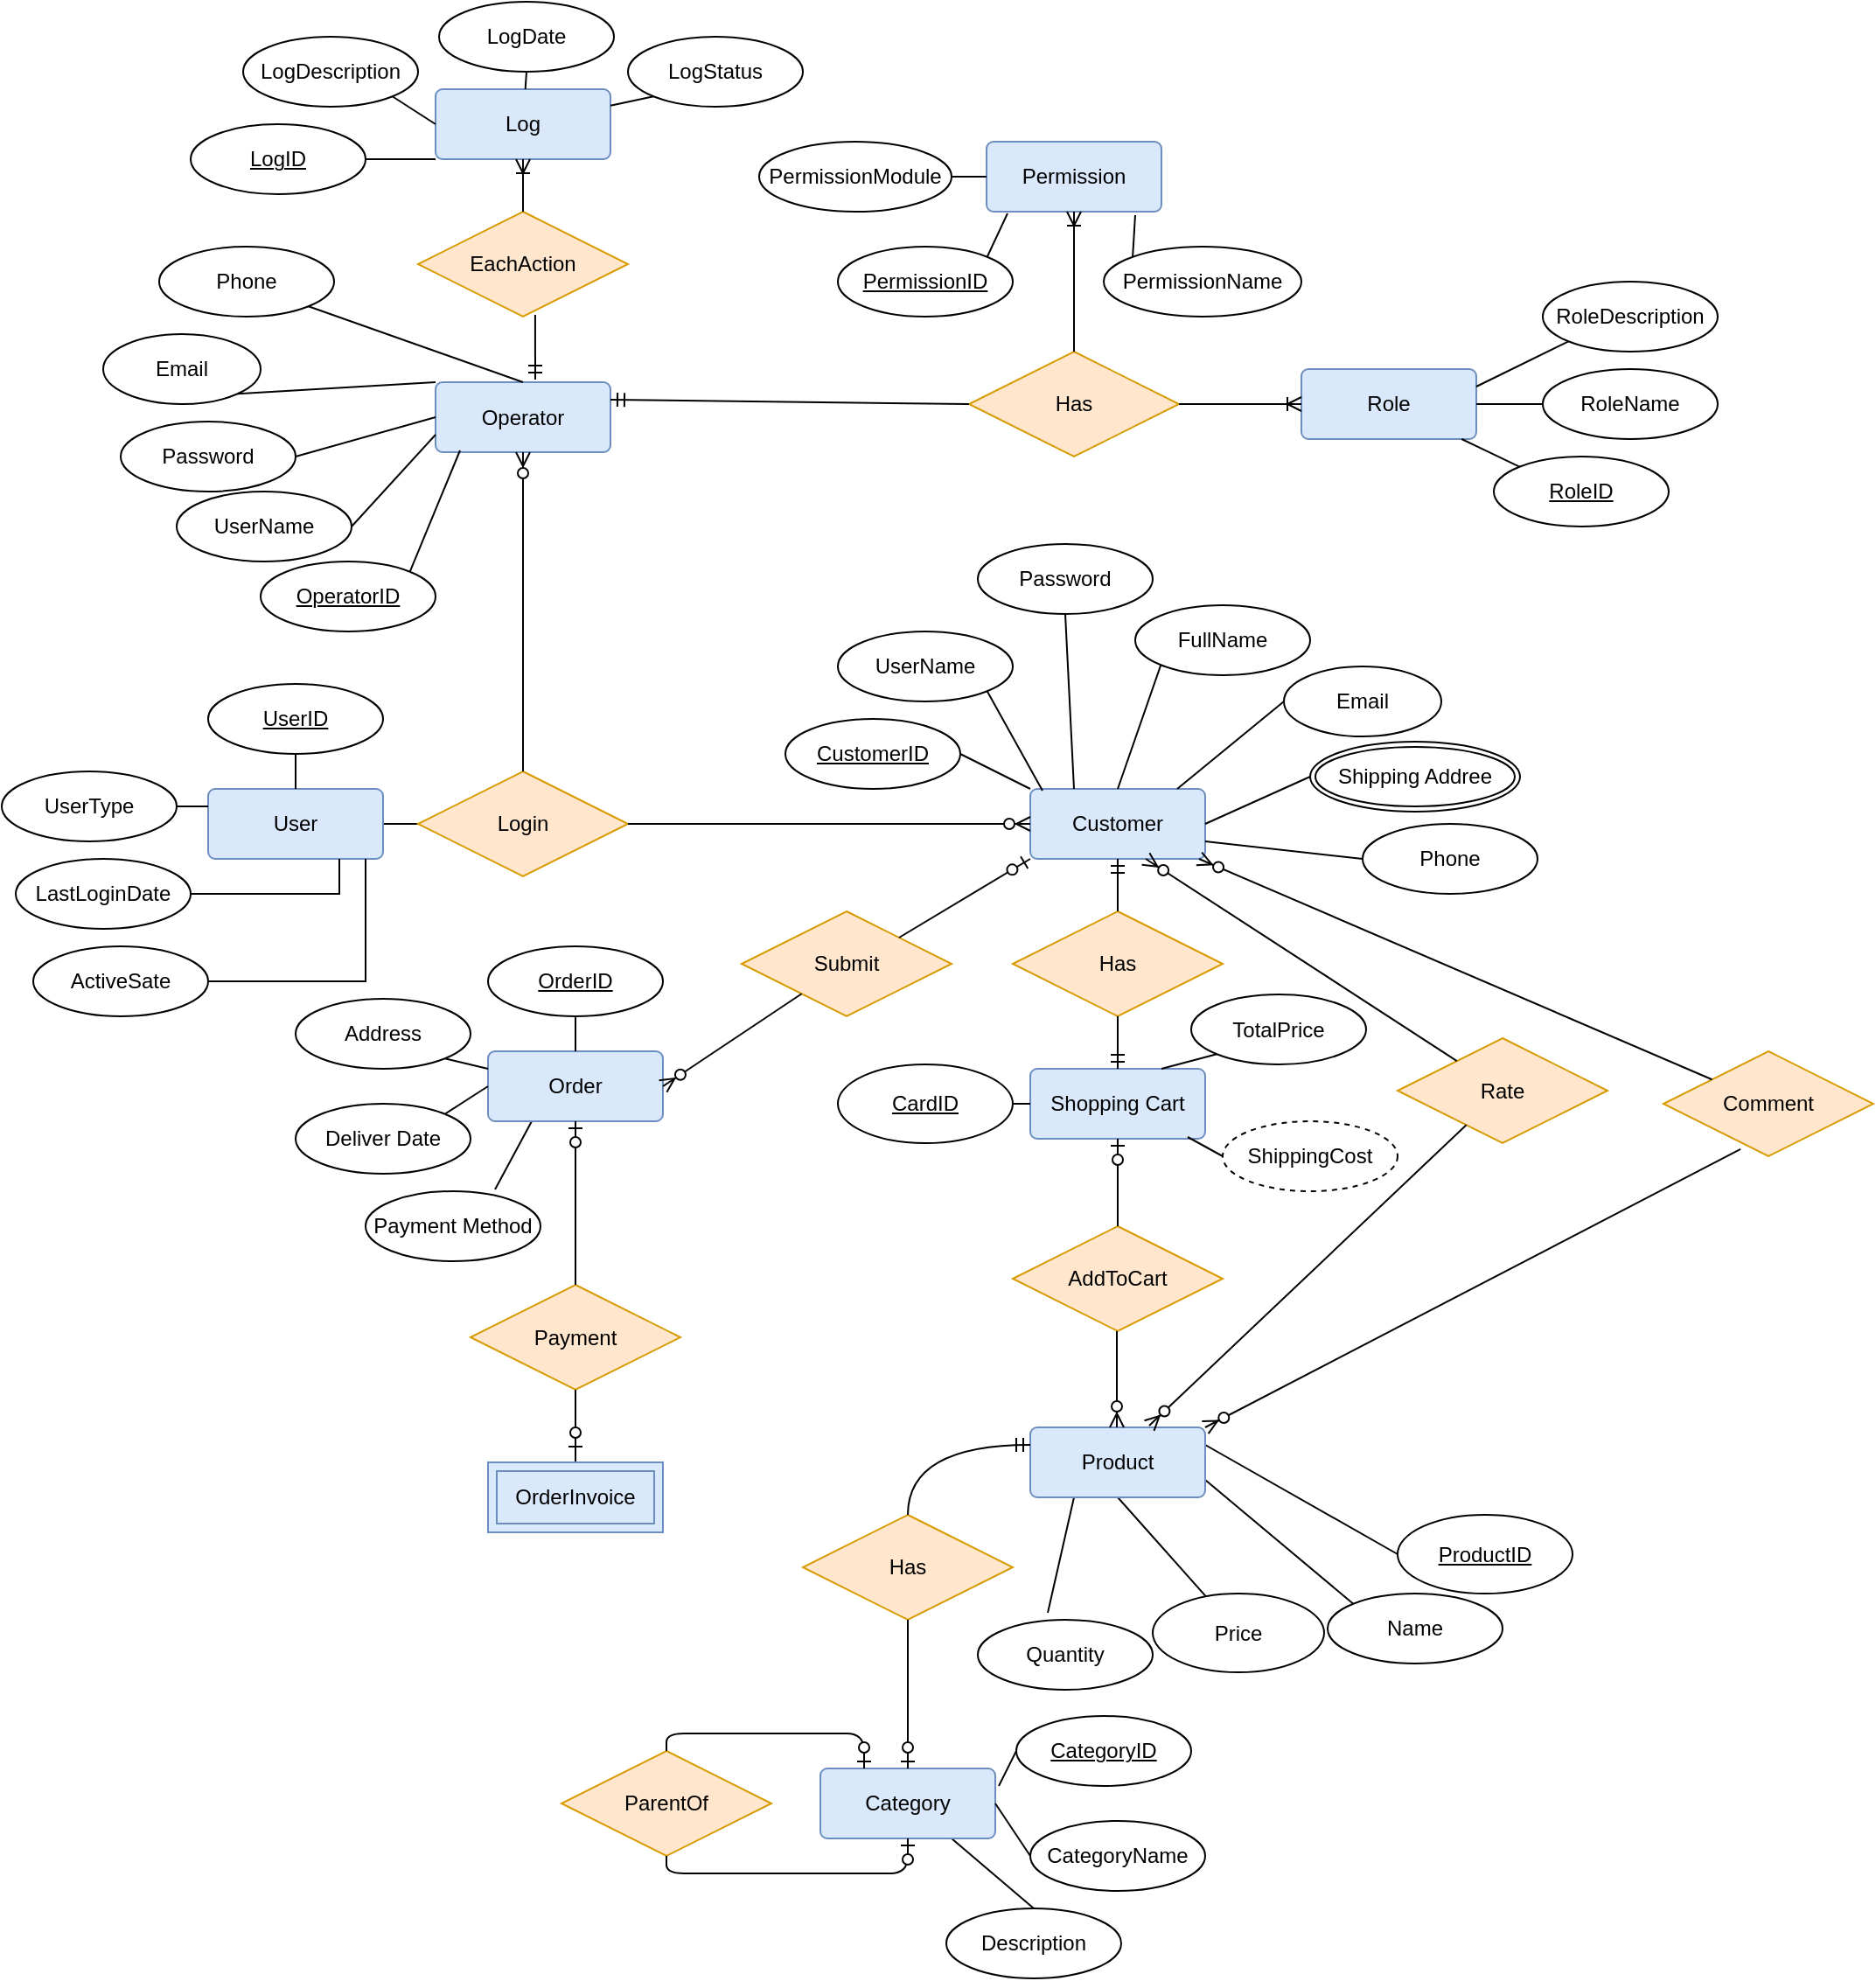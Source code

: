 <mxfile version="14.6.13" type="github">
  <diagram id="R2lEEEUBdFMjLlhIrx00" name="Page-1">
    <mxGraphModel dx="1422" dy="1835" grid="1" gridSize="10" guides="1" tooltips="1" connect="1" arrows="1" fold="1" page="1" pageScale="1" pageWidth="850" pageHeight="1100" math="0" shadow="0" extFonts="Permanent Marker^https://fonts.googleapis.com/css?family=Permanent+Marker">
      <root>
        <mxCell id="0" />
        <mxCell id="1" parent="0" />
        <mxCell id="dBJsbUOAqXaFhT0gafD--1" value="Customer" style="rounded=1;arcSize=10;whiteSpace=wrap;html=1;align=center;fillColor=#dae8fc;strokeColor=#6c8ebf;" vertex="1" parent="1">
          <mxGeometry x="618" y="200" width="100" height="40" as="geometry" />
        </mxCell>
        <mxCell id="dBJsbUOAqXaFhT0gafD--14" style="edgeStyle=orthogonalEdgeStyle;rounded=0;orthogonalLoop=1;jettySize=auto;html=1;exitX=0;exitY=0.5;exitDx=0;exitDy=0;endArrow=none;endFill=0;" edge="1" parent="1" source="dBJsbUOAqXaFhT0gafD--2" target="dBJsbUOAqXaFhT0gafD--3">
          <mxGeometry relative="1" as="geometry" />
        </mxCell>
        <mxCell id="dBJsbUOAqXaFhT0gafD--2" value="Login" style="shape=rhombus;perimeter=rhombusPerimeter;whiteSpace=wrap;html=1;align=center;fillColor=#ffe6cc;strokeColor=#d79b00;" vertex="1" parent="1">
          <mxGeometry x="268" y="190" width="120" height="60" as="geometry" />
        </mxCell>
        <mxCell id="dBJsbUOAqXaFhT0gafD--3" value="User" style="rounded=1;arcSize=10;whiteSpace=wrap;html=1;align=center;fillColor=#dae8fc;strokeColor=#6c8ebf;" vertex="1" parent="1">
          <mxGeometry x="148" y="200" width="100" height="40" as="geometry" />
        </mxCell>
        <mxCell id="dBJsbUOAqXaFhT0gafD--140" style="edgeStyle=orthogonalEdgeStyle;rounded=0;orthogonalLoop=1;jettySize=auto;html=1;exitX=0.5;exitY=1;exitDx=0;exitDy=0;entryX=0.5;entryY=0;entryDx=0;entryDy=0;endArrow=none;endFill=0;" edge="1" parent="1" source="dBJsbUOAqXaFhT0gafD--4" target="dBJsbUOAqXaFhT0gafD--3">
          <mxGeometry relative="1" as="geometry" />
        </mxCell>
        <mxCell id="dBJsbUOAqXaFhT0gafD--4" value="UserID" style="ellipse;whiteSpace=wrap;html=1;align=center;fontStyle=4;" vertex="1" parent="1">
          <mxGeometry x="148" y="140" width="100" height="40" as="geometry" />
        </mxCell>
        <mxCell id="dBJsbUOAqXaFhT0gafD--12" style="edgeStyle=orthogonalEdgeStyle;rounded=0;orthogonalLoop=1;jettySize=auto;html=1;entryX=0.75;entryY=1;entryDx=0;entryDy=0;endArrow=none;endFill=0;" edge="1" parent="1" source="dBJsbUOAqXaFhT0gafD--7" target="dBJsbUOAqXaFhT0gafD--3">
          <mxGeometry relative="1" as="geometry" />
        </mxCell>
        <mxCell id="dBJsbUOAqXaFhT0gafD--7" value="LastLoginDate" style="ellipse;whiteSpace=wrap;html=1;align=center;" vertex="1" parent="1">
          <mxGeometry x="38" y="240" width="100" height="40" as="geometry" />
        </mxCell>
        <mxCell id="dBJsbUOAqXaFhT0gafD--13" style="edgeStyle=orthogonalEdgeStyle;rounded=0;orthogonalLoop=1;jettySize=auto;html=1;exitX=1;exitY=0.5;exitDx=0;exitDy=0;entryX=0.9;entryY=1;entryDx=0;entryDy=0;entryPerimeter=0;endArrow=none;endFill=0;" edge="1" parent="1" source="dBJsbUOAqXaFhT0gafD--8" target="dBJsbUOAqXaFhT0gafD--3">
          <mxGeometry relative="1" as="geometry" />
        </mxCell>
        <mxCell id="dBJsbUOAqXaFhT0gafD--8" value="ActiveSate" style="ellipse;whiteSpace=wrap;html=1;align=center;" vertex="1" parent="1">
          <mxGeometry x="48" y="290" width="100" height="40" as="geometry" />
        </mxCell>
        <mxCell id="dBJsbUOAqXaFhT0gafD--180" style="edgeStyle=none;rounded=0;orthogonalLoop=1;jettySize=auto;html=1;exitX=1;exitY=0.5;exitDx=0;exitDy=0;entryX=0;entryY=0;entryDx=0;entryDy=0;endArrow=none;endFill=0;" edge="1" parent="1" source="dBJsbUOAqXaFhT0gafD--17" target="dBJsbUOAqXaFhT0gafD--1">
          <mxGeometry relative="1" as="geometry" />
        </mxCell>
        <mxCell id="dBJsbUOAqXaFhT0gafD--17" value="CustomerID" style="ellipse;whiteSpace=wrap;html=1;align=center;fontStyle=4;" vertex="1" parent="1">
          <mxGeometry x="478" y="160" width="100" height="40" as="geometry" />
        </mxCell>
        <mxCell id="dBJsbUOAqXaFhT0gafD--181" style="edgeStyle=none;rounded=0;orthogonalLoop=1;jettySize=auto;html=1;exitX=1;exitY=1;exitDx=0;exitDy=0;entryX=0.07;entryY=0.025;entryDx=0;entryDy=0;entryPerimeter=0;endArrow=none;endFill=0;" edge="1" parent="1" source="dBJsbUOAqXaFhT0gafD--19" target="dBJsbUOAqXaFhT0gafD--1">
          <mxGeometry relative="1" as="geometry" />
        </mxCell>
        <mxCell id="dBJsbUOAqXaFhT0gafD--19" value="UserName" style="ellipse;whiteSpace=wrap;html=1;align=center;" vertex="1" parent="1">
          <mxGeometry x="508" y="110" width="100" height="40" as="geometry" />
        </mxCell>
        <mxCell id="dBJsbUOAqXaFhT0gafD--182" style="edgeStyle=none;rounded=0;orthogonalLoop=1;jettySize=auto;html=1;exitX=0.5;exitY=1;exitDx=0;exitDy=0;entryX=0.25;entryY=0;entryDx=0;entryDy=0;endArrow=none;endFill=0;" edge="1" parent="1" source="dBJsbUOAqXaFhT0gafD--21" target="dBJsbUOAqXaFhT0gafD--1">
          <mxGeometry relative="1" as="geometry" />
        </mxCell>
        <mxCell id="dBJsbUOAqXaFhT0gafD--21" value="Password" style="ellipse;whiteSpace=wrap;html=1;align=center;" vertex="1" parent="1">
          <mxGeometry x="588" y="60" width="100" height="40" as="geometry" />
        </mxCell>
        <mxCell id="dBJsbUOAqXaFhT0gafD--183" style="edgeStyle=none;rounded=0;orthogonalLoop=1;jettySize=auto;html=1;exitX=0;exitY=1;exitDx=0;exitDy=0;entryX=0.5;entryY=0;entryDx=0;entryDy=0;endArrow=none;endFill=0;" edge="1" parent="1" source="dBJsbUOAqXaFhT0gafD--22" target="dBJsbUOAqXaFhT0gafD--1">
          <mxGeometry relative="1" as="geometry" />
        </mxCell>
        <mxCell id="dBJsbUOAqXaFhT0gafD--22" value="FullName" style="ellipse;whiteSpace=wrap;html=1;align=center;" vertex="1" parent="1">
          <mxGeometry x="678" y="95" width="100" height="40" as="geometry" />
        </mxCell>
        <mxCell id="dBJsbUOAqXaFhT0gafD--184" style="edgeStyle=none;rounded=0;orthogonalLoop=1;jettySize=auto;html=1;exitX=0;exitY=0.5;exitDx=0;exitDy=0;entryX=0.84;entryY=0;entryDx=0;entryDy=0;entryPerimeter=0;endArrow=none;endFill=0;" edge="1" parent="1" source="dBJsbUOAqXaFhT0gafD--23" target="dBJsbUOAqXaFhT0gafD--1">
          <mxGeometry relative="1" as="geometry" />
        </mxCell>
        <mxCell id="dBJsbUOAqXaFhT0gafD--23" value="Email" style="ellipse;whiteSpace=wrap;html=1;align=center;fontStyle=0" vertex="1" parent="1">
          <mxGeometry x="763" y="130" width="90" height="40" as="geometry" />
        </mxCell>
        <mxCell id="dBJsbUOAqXaFhT0gafD--186" style="edgeStyle=none;rounded=0;orthogonalLoop=1;jettySize=auto;html=1;exitX=0;exitY=0.5;exitDx=0;exitDy=0;entryX=1;entryY=0.75;entryDx=0;entryDy=0;endArrow=none;endFill=0;" edge="1" parent="1" source="dBJsbUOAqXaFhT0gafD--25" target="dBJsbUOAqXaFhT0gafD--1">
          <mxGeometry relative="1" as="geometry" />
        </mxCell>
        <mxCell id="dBJsbUOAqXaFhT0gafD--25" value="Phone" style="ellipse;whiteSpace=wrap;html=1;align=center;fontStyle=0" vertex="1" parent="1">
          <mxGeometry x="808" y="220" width="100" height="40" as="geometry" />
        </mxCell>
        <mxCell id="dBJsbUOAqXaFhT0gafD--43" value="AddToCart" style="shape=rhombus;perimeter=rhombusPerimeter;whiteSpace=wrap;html=1;align=center;fillColor=#ffe6cc;strokeColor=#d79b00;" vertex="1" parent="1">
          <mxGeometry x="608" y="450" width="120" height="60" as="geometry" />
        </mxCell>
        <mxCell id="dBJsbUOAqXaFhT0gafD--185" style="edgeStyle=none;rounded=0;orthogonalLoop=1;jettySize=auto;html=1;exitX=0;exitY=0.5;exitDx=0;exitDy=0;entryX=1;entryY=0.5;entryDx=0;entryDy=0;endArrow=none;endFill=0;" edge="1" parent="1" source="dBJsbUOAqXaFhT0gafD--49" target="dBJsbUOAqXaFhT0gafD--1">
          <mxGeometry relative="1" as="geometry" />
        </mxCell>
        <mxCell id="dBJsbUOAqXaFhT0gafD--49" value="Shipping Addree" style="ellipse;shape=doubleEllipse;margin=3;whiteSpace=wrap;html=1;align=center;" vertex="1" parent="1">
          <mxGeometry x="778" y="173" width="120" height="40" as="geometry" />
        </mxCell>
        <mxCell id="dBJsbUOAqXaFhT0gafD--220" style="edgeStyle=none;rounded=0;orthogonalLoop=1;jettySize=auto;html=1;exitX=0.25;exitY=1;exitDx=0;exitDy=0;entryX=0.4;entryY=-0.1;entryDx=0;entryDy=0;entryPerimeter=0;endArrow=none;endFill=0;" edge="1" parent="1" source="dBJsbUOAqXaFhT0gafD--69" target="dBJsbUOAqXaFhT0gafD--83">
          <mxGeometry relative="1" as="geometry" />
        </mxCell>
        <mxCell id="dBJsbUOAqXaFhT0gafD--221" style="edgeStyle=none;rounded=0;orthogonalLoop=1;jettySize=auto;html=1;exitX=0.5;exitY=1;exitDx=0;exitDy=0;endArrow=none;endFill=0;" edge="1" parent="1" source="dBJsbUOAqXaFhT0gafD--69" target="dBJsbUOAqXaFhT0gafD--82">
          <mxGeometry relative="1" as="geometry" />
        </mxCell>
        <mxCell id="dBJsbUOAqXaFhT0gafD--222" style="edgeStyle=none;rounded=0;orthogonalLoop=1;jettySize=auto;html=1;exitX=1;exitY=0.25;exitDx=0;exitDy=0;entryX=0;entryY=0.5;entryDx=0;entryDy=0;endArrow=none;endFill=0;" edge="1" parent="1" source="dBJsbUOAqXaFhT0gafD--69" target="dBJsbUOAqXaFhT0gafD--80">
          <mxGeometry relative="1" as="geometry" />
        </mxCell>
        <mxCell id="dBJsbUOAqXaFhT0gafD--223" style="edgeStyle=none;rounded=0;orthogonalLoop=1;jettySize=auto;html=1;exitX=1;exitY=0.75;exitDx=0;exitDy=0;entryX=0;entryY=0;entryDx=0;entryDy=0;endArrow=none;endFill=0;" edge="1" parent="1" source="dBJsbUOAqXaFhT0gafD--69" target="dBJsbUOAqXaFhT0gafD--81">
          <mxGeometry relative="1" as="geometry" />
        </mxCell>
        <mxCell id="dBJsbUOAqXaFhT0gafD--69" value="Product" style="rounded=1;arcSize=10;whiteSpace=wrap;html=1;align=center;fillColor=#dae8fc;strokeColor=#6c8ebf;" vertex="1" parent="1">
          <mxGeometry x="618" y="565" width="100" height="40" as="geometry" />
        </mxCell>
        <mxCell id="dBJsbUOAqXaFhT0gafD--80" value="ProductID" style="ellipse;whiteSpace=wrap;html=1;align=center;fontStyle=4;" vertex="1" parent="1">
          <mxGeometry x="828" y="615" width="100" height="45" as="geometry" />
        </mxCell>
        <mxCell id="dBJsbUOAqXaFhT0gafD--81" value="Name" style="ellipse;whiteSpace=wrap;html=1;align=center;" vertex="1" parent="1">
          <mxGeometry x="788" y="660" width="100" height="40" as="geometry" />
        </mxCell>
        <mxCell id="dBJsbUOAqXaFhT0gafD--82" value="Price" style="ellipse;whiteSpace=wrap;html=1;align=center;" vertex="1" parent="1">
          <mxGeometry x="688" y="660" width="98" height="45" as="geometry" />
        </mxCell>
        <mxCell id="dBJsbUOAqXaFhT0gafD--83" value="Quantity" style="ellipse;whiteSpace=wrap;html=1;align=center;" vertex="1" parent="1">
          <mxGeometry x="588" y="675" width="100" height="40" as="geometry" />
        </mxCell>
        <mxCell id="dBJsbUOAqXaFhT0gafD--91" value="Submit" style="shape=rhombus;perimeter=rhombusPerimeter;whiteSpace=wrap;html=1;align=center;fillColor=#ffe6cc;strokeColor=#d79b00;" vertex="1" parent="1">
          <mxGeometry x="453" y="270" width="120" height="60" as="geometry" />
        </mxCell>
        <mxCell id="dBJsbUOAqXaFhT0gafD--197" style="edgeStyle=none;rounded=0;orthogonalLoop=1;jettySize=auto;html=1;exitX=0.25;exitY=1;exitDx=0;exitDy=0;entryX=0.74;entryY=-0.025;entryDx=0;entryDy=0;entryPerimeter=0;endArrow=none;endFill=0;" edge="1" parent="1" source="dBJsbUOAqXaFhT0gafD--92" target="dBJsbUOAqXaFhT0gafD--104">
          <mxGeometry relative="1" as="geometry" />
        </mxCell>
        <mxCell id="dBJsbUOAqXaFhT0gafD--92" value="Order" style="rounded=1;arcSize=10;whiteSpace=wrap;html=1;align=center;fillColor=#dae8fc;strokeColor=#6c8ebf;" vertex="1" parent="1">
          <mxGeometry x="308" y="350" width="100" height="40" as="geometry" />
        </mxCell>
        <mxCell id="dBJsbUOAqXaFhT0gafD--194" style="edgeStyle=none;rounded=0;orthogonalLoop=1;jettySize=auto;html=1;exitX=0.5;exitY=1;exitDx=0;exitDy=0;entryX=0.5;entryY=0;entryDx=0;entryDy=0;endArrow=none;endFill=0;" edge="1" parent="1" source="dBJsbUOAqXaFhT0gafD--99" target="dBJsbUOAqXaFhT0gafD--92">
          <mxGeometry relative="1" as="geometry" />
        </mxCell>
        <mxCell id="dBJsbUOAqXaFhT0gafD--99" value="OrderID" style="ellipse;whiteSpace=wrap;html=1;align=center;fontStyle=4;" vertex="1" parent="1">
          <mxGeometry x="308" y="290" width="100" height="40" as="geometry" />
        </mxCell>
        <mxCell id="dBJsbUOAqXaFhT0gafD--195" style="edgeStyle=none;rounded=0;orthogonalLoop=1;jettySize=auto;html=1;exitX=1;exitY=1;exitDx=0;exitDy=0;entryX=0;entryY=0.25;entryDx=0;entryDy=0;endArrow=none;endFill=0;" edge="1" parent="1" source="dBJsbUOAqXaFhT0gafD--103" target="dBJsbUOAqXaFhT0gafD--92">
          <mxGeometry relative="1" as="geometry" />
        </mxCell>
        <mxCell id="dBJsbUOAqXaFhT0gafD--103" value="Address" style="ellipse;whiteSpace=wrap;html=1;align=center;" vertex="1" parent="1">
          <mxGeometry x="198" y="320" width="100" height="40" as="geometry" />
        </mxCell>
        <mxCell id="dBJsbUOAqXaFhT0gafD--104" value="Payment Method" style="ellipse;whiteSpace=wrap;html=1;align=center;" vertex="1" parent="1">
          <mxGeometry x="238" y="430" width="100" height="40" as="geometry" />
        </mxCell>
        <mxCell id="dBJsbUOAqXaFhT0gafD--196" style="edgeStyle=none;rounded=0;orthogonalLoop=1;jettySize=auto;html=1;exitX=1;exitY=0;exitDx=0;exitDy=0;entryX=0;entryY=0.5;entryDx=0;entryDy=0;endArrow=none;endFill=0;" edge="1" parent="1" source="dBJsbUOAqXaFhT0gafD--105" target="dBJsbUOAqXaFhT0gafD--92">
          <mxGeometry relative="1" as="geometry" />
        </mxCell>
        <mxCell id="dBJsbUOAqXaFhT0gafD--105" value="&lt;div&gt;Deliver Date&lt;/div&gt;" style="ellipse;whiteSpace=wrap;html=1;align=center;" vertex="1" parent="1">
          <mxGeometry x="198" y="380" width="100" height="40" as="geometry" />
        </mxCell>
        <mxCell id="dBJsbUOAqXaFhT0gafD--236" style="edgeStyle=none;rounded=0;orthogonalLoop=1;jettySize=auto;html=1;exitX=0.75;exitY=1;exitDx=0;exitDy=0;entryX=0.5;entryY=0;entryDx=0;entryDy=0;endArrow=none;endFill=0;" edge="1" parent="1" source="dBJsbUOAqXaFhT0gafD--112" target="dBJsbUOAqXaFhT0gafD--235">
          <mxGeometry relative="1" as="geometry" />
        </mxCell>
        <mxCell id="dBJsbUOAqXaFhT0gafD--112" value="Category" style="rounded=1;arcSize=10;whiteSpace=wrap;html=1;align=center;fillColor=#dae8fc;strokeColor=#6c8ebf;" vertex="1" parent="1">
          <mxGeometry x="498" y="760" width="100" height="40" as="geometry" />
        </mxCell>
        <mxCell id="dBJsbUOAqXaFhT0gafD--113" value="Has" style="shape=rhombus;perimeter=rhombusPerimeter;whiteSpace=wrap;html=1;align=center;fillColor=#ffe6cc;strokeColor=#d79b00;" vertex="1" parent="1">
          <mxGeometry x="488" y="615" width="120" height="60" as="geometry" />
        </mxCell>
        <mxCell id="dBJsbUOAqXaFhT0gafD--217" style="edgeStyle=none;rounded=0;orthogonalLoop=1;jettySize=auto;html=1;exitX=0;exitY=0.5;exitDx=0;exitDy=0;endArrow=none;endFill=0;" edge="1" parent="1" source="dBJsbUOAqXaFhT0gafD--117">
          <mxGeometry relative="1" as="geometry">
            <mxPoint x="600" y="770" as="targetPoint" />
          </mxGeometry>
        </mxCell>
        <mxCell id="dBJsbUOAqXaFhT0gafD--117" value="CategoryID" style="ellipse;whiteSpace=wrap;html=1;align=center;fontStyle=4;" vertex="1" parent="1">
          <mxGeometry x="610" y="730" width="100" height="40" as="geometry" />
        </mxCell>
        <mxCell id="dBJsbUOAqXaFhT0gafD--218" style="edgeStyle=none;rounded=0;orthogonalLoop=1;jettySize=auto;html=1;exitX=0;exitY=0.5;exitDx=0;exitDy=0;entryX=1;entryY=0.5;entryDx=0;entryDy=0;endArrow=none;endFill=0;" edge="1" parent="1" source="dBJsbUOAqXaFhT0gafD--118" target="dBJsbUOAqXaFhT0gafD--112">
          <mxGeometry relative="1" as="geometry" />
        </mxCell>
        <mxCell id="dBJsbUOAqXaFhT0gafD--118" value="&lt;div&gt;CategoryName&lt;/div&gt;" style="ellipse;whiteSpace=wrap;html=1;align=center;" vertex="1" parent="1">
          <mxGeometry x="618" y="790" width="100" height="40" as="geometry" />
        </mxCell>
        <mxCell id="dBJsbUOAqXaFhT0gafD--132" value="ParentOf" style="shape=rhombus;perimeter=rhombusPerimeter;whiteSpace=wrap;html=1;align=center;fillColor=#ffe6cc;strokeColor=#d79b00;" vertex="1" parent="1">
          <mxGeometry x="350" y="750" width="120" height="60" as="geometry" />
        </mxCell>
        <mxCell id="dBJsbUOAqXaFhT0gafD--143" value="" style="edgeStyle=entityRelationEdgeStyle;fontSize=12;html=1;endArrow=ERzeroToMany;endFill=1;exitX=1;exitY=0.5;exitDx=0;exitDy=0;entryX=0;entryY=0.5;entryDx=0;entryDy=0;" edge="1" parent="1" source="dBJsbUOAqXaFhT0gafD--2" target="dBJsbUOAqXaFhT0gafD--1">
          <mxGeometry width="100" height="100" relative="1" as="geometry">
            <mxPoint x="588" y="410" as="sourcePoint" />
            <mxPoint x="688" y="310" as="targetPoint" />
          </mxGeometry>
        </mxCell>
        <mxCell id="dBJsbUOAqXaFhT0gafD--159" value="Shopping Cart" style="rounded=1;arcSize=10;whiteSpace=wrap;html=1;align=center;fillColor=#dae8fc;strokeColor=#6c8ebf;" vertex="1" parent="1">
          <mxGeometry x="618" y="360" width="100" height="40" as="geometry" />
        </mxCell>
        <mxCell id="dBJsbUOAqXaFhT0gafD--160" value="Has" style="shape=rhombus;perimeter=rhombusPerimeter;whiteSpace=wrap;html=1;align=center;fillColor=#ffe6cc;strokeColor=#d79b00;" vertex="1" parent="1">
          <mxGeometry x="608" y="270" width="120" height="60" as="geometry" />
        </mxCell>
        <mxCell id="dBJsbUOAqXaFhT0gafD--230" style="edgeStyle=none;rounded=0;orthogonalLoop=1;jettySize=auto;html=1;exitX=1;exitY=0.5;exitDx=0;exitDy=0;entryX=0;entryY=0.5;entryDx=0;entryDy=0;endArrow=none;endFill=0;" edge="1" parent="1" source="dBJsbUOAqXaFhT0gafD--163" target="dBJsbUOAqXaFhT0gafD--159">
          <mxGeometry relative="1" as="geometry" />
        </mxCell>
        <mxCell id="dBJsbUOAqXaFhT0gafD--163" value="CardID" style="ellipse;whiteSpace=wrap;html=1;align=center;fontStyle=4;" vertex="1" parent="1">
          <mxGeometry x="508" y="357.5" width="100" height="45" as="geometry" />
        </mxCell>
        <mxCell id="dBJsbUOAqXaFhT0gafD--231" style="edgeStyle=none;rounded=0;orthogonalLoop=1;jettySize=auto;html=1;exitX=0;exitY=1;exitDx=0;exitDy=0;entryX=0.75;entryY=0;entryDx=0;entryDy=0;endArrow=none;endFill=0;" edge="1" parent="1" source="dBJsbUOAqXaFhT0gafD--164" target="dBJsbUOAqXaFhT0gafD--159">
          <mxGeometry relative="1" as="geometry" />
        </mxCell>
        <mxCell id="dBJsbUOAqXaFhT0gafD--164" value="TotalPrice" style="ellipse;whiteSpace=wrap;html=1;align=center;" vertex="1" parent="1">
          <mxGeometry x="710" y="317.5" width="100" height="40" as="geometry" />
        </mxCell>
        <mxCell id="dBJsbUOAqXaFhT0gafD--233" style="edgeStyle=none;rounded=0;orthogonalLoop=1;jettySize=auto;html=1;exitX=0;exitY=0.5;exitDx=0;exitDy=0;entryX=0.9;entryY=0.975;entryDx=0;entryDy=0;entryPerimeter=0;endArrow=none;endFill=0;" edge="1" parent="1" source="dBJsbUOAqXaFhT0gafD--166" target="dBJsbUOAqXaFhT0gafD--159">
          <mxGeometry relative="1" as="geometry" />
        </mxCell>
        <mxCell id="dBJsbUOAqXaFhT0gafD--166" value="ShippingCost" style="ellipse;whiteSpace=wrap;html=1;align=center;dashed=1;" vertex="1" parent="1">
          <mxGeometry x="728" y="390" width="100" height="40" as="geometry" />
        </mxCell>
        <mxCell id="dBJsbUOAqXaFhT0gafD--173" value="" style="fontSize=12;html=1;endArrow=ERzeroToMany;endFill=1;exitX=0.5;exitY=1;exitDx=0;exitDy=0;entryX=0.5;entryY=0;entryDx=0;entryDy=0;" edge="1" parent="1">
          <mxGeometry width="100" height="100" relative="1" as="geometry">
            <mxPoint x="667.5" y="510" as="sourcePoint" />
            <mxPoint x="667.5" y="565" as="targetPoint" />
          </mxGeometry>
        </mxCell>
        <mxCell id="dBJsbUOAqXaFhT0gafD--193" value="" style="fontSize=12;html=1;endArrow=ERzeroToMany;endFill=1;entryX=1;entryY=0.5;entryDx=0;entryDy=0;" edge="1" parent="1" source="dBJsbUOAqXaFhT0gafD--91" target="dBJsbUOAqXaFhT0gafD--92">
          <mxGeometry width="100" height="100" relative="1" as="geometry">
            <mxPoint x="388" y="560" as="sourcePoint" />
            <mxPoint x="488" y="460" as="targetPoint" />
          </mxGeometry>
        </mxCell>
        <mxCell id="dBJsbUOAqXaFhT0gafD--198" value="Payment" style="shape=rhombus;perimeter=rhombusPerimeter;whiteSpace=wrap;html=1;align=center;fillColor=#ffe6cc;strokeColor=#d79b00;" vertex="1" parent="1">
          <mxGeometry x="298" y="483.5" width="120" height="60" as="geometry" />
        </mxCell>
        <mxCell id="dBJsbUOAqXaFhT0gafD--208" style="edgeStyle=none;rounded=0;orthogonalLoop=1;jettySize=auto;html=1;exitX=0.5;exitY=0;exitDx=0;exitDy=0;endArrow=none;endFill=0;entryX=0.5;entryY=0;entryDx=0;entryDy=0;" edge="1" parent="1" source="dBJsbUOAqXaFhT0gafD--200" target="dBJsbUOAqXaFhT0gafD--200">
          <mxGeometry relative="1" as="geometry">
            <mxPoint x="358" y="580" as="targetPoint" />
          </mxGeometry>
        </mxCell>
        <mxCell id="dBJsbUOAqXaFhT0gafD--209" value="" style="edgeStyle=none;rounded=0;orthogonalLoop=1;jettySize=auto;html=1;endArrow=none;endFill=0;" edge="1" parent="1" source="dBJsbUOAqXaFhT0gafD--200" target="dBJsbUOAqXaFhT0gafD--198">
          <mxGeometry relative="1" as="geometry" />
        </mxCell>
        <mxCell id="dBJsbUOAqXaFhT0gafD--200" value="OrderInvoice" style="shape=ext;margin=3;double=1;whiteSpace=wrap;html=1;align=center;fillColor=#dae8fc;strokeColor=#6c8ebf;" vertex="1" parent="1">
          <mxGeometry x="308" y="585" width="100" height="40" as="geometry" />
        </mxCell>
        <mxCell id="dBJsbUOAqXaFhT0gafD--207" value="" style="fontSize=12;html=1;endArrow=ERzeroToOne;endFill=1;exitX=0.5;exitY=1;exitDx=0;exitDy=0;" edge="1" parent="1" source="dBJsbUOAqXaFhT0gafD--198">
          <mxGeometry width="100" height="100" relative="1" as="geometry">
            <mxPoint x="340" y="880" as="sourcePoint" />
            <mxPoint x="358" y="580" as="targetPoint" />
          </mxGeometry>
        </mxCell>
        <mxCell id="dBJsbUOAqXaFhT0gafD--211" value="" style="fontSize=12;html=1;endArrow=ERzeroToOne;endFill=1;entryX=0.5;entryY=1;entryDx=0;entryDy=0;" edge="1" parent="1" source="dBJsbUOAqXaFhT0gafD--43" target="dBJsbUOAqXaFhT0gafD--159">
          <mxGeometry width="100" height="100" relative="1" as="geometry">
            <mxPoint x="478" y="400" as="sourcePoint" />
            <mxPoint x="478" y="436.5" as="targetPoint" />
          </mxGeometry>
        </mxCell>
        <mxCell id="dBJsbUOAqXaFhT0gafD--212" value="" style="fontSize=12;html=1;endArrow=ERzeroToOne;endFill=1;entryX=0;entryY=1;entryDx=0;entryDy=0;exitX=1;exitY=0;exitDx=0;exitDy=0;" edge="1" parent="1" source="dBJsbUOAqXaFhT0gafD--91" target="dBJsbUOAqXaFhT0gafD--1">
          <mxGeometry width="100" height="100" relative="1" as="geometry">
            <mxPoint x="547.5" y="405" as="sourcePoint" />
            <mxPoint x="547.5" y="355" as="targetPoint" />
          </mxGeometry>
        </mxCell>
        <mxCell id="dBJsbUOAqXaFhT0gafD--213" value="" style="fontSize=12;html=1;endArrow=ERzeroToOne;endFill=1;entryX=0.5;entryY=1;entryDx=0;entryDy=0;exitX=0.5;exitY=0;exitDx=0;exitDy=0;" edge="1" parent="1" source="dBJsbUOAqXaFhT0gafD--198" target="dBJsbUOAqXaFhT0gafD--92">
          <mxGeometry width="100" height="100" relative="1" as="geometry">
            <mxPoint x="453" y="445" as="sourcePoint" />
            <mxPoint x="528" y="400" as="targetPoint" />
          </mxGeometry>
        </mxCell>
        <mxCell id="dBJsbUOAqXaFhT0gafD--216" value="" style="fontSize=12;html=1;endArrow=ERzeroToOne;endFill=1;entryX=0.5;entryY=0;entryDx=0;entryDy=0;exitX=0.5;exitY=1;exitDx=0;exitDy=0;" edge="1" parent="1" source="dBJsbUOAqXaFhT0gafD--113" target="dBJsbUOAqXaFhT0gafD--112">
          <mxGeometry width="100" height="100" relative="1" as="geometry">
            <mxPoint x="460" y="580" as="sourcePoint" />
            <mxPoint x="535" y="535" as="targetPoint" />
          </mxGeometry>
        </mxCell>
        <mxCell id="dBJsbUOAqXaFhT0gafD--224" value="Comment" style="shape=rhombus;perimeter=rhombusPerimeter;whiteSpace=wrap;html=1;align=center;fillColor=#ffe6cc;strokeColor=#d79b00;" vertex="1" parent="1">
          <mxGeometry x="980" y="350" width="120" height="60" as="geometry" />
        </mxCell>
        <mxCell id="dBJsbUOAqXaFhT0gafD--225" value="Rate" style="shape=rhombus;perimeter=rhombusPerimeter;whiteSpace=wrap;html=1;align=center;fillColor=#ffe6cc;strokeColor=#d79b00;" vertex="1" parent="1">
          <mxGeometry x="828" y="342.5" width="120" height="60" as="geometry" />
        </mxCell>
        <mxCell id="dBJsbUOAqXaFhT0gafD--226" value="" style="fontSize=12;html=1;endArrow=ERzeroToMany;endFill=1;entryX=0.66;entryY=1;entryDx=0;entryDy=0;entryPerimeter=0;" edge="1" parent="1" source="dBJsbUOAqXaFhT0gafD--225" target="dBJsbUOAqXaFhT0gafD--1">
          <mxGeometry width="100" height="100" relative="1" as="geometry">
            <mxPoint x="880" y="305" as="sourcePoint" />
            <mxPoint x="690" y="250" as="targetPoint" />
          </mxGeometry>
        </mxCell>
        <mxCell id="dBJsbUOAqXaFhT0gafD--227" value="" style="fontSize=12;html=1;endArrow=ERzeroToMany;endFill=1;" edge="1" parent="1" source="dBJsbUOAqXaFhT0gafD--224" target="dBJsbUOAqXaFhT0gafD--1">
          <mxGeometry width="100" height="100" relative="1" as="geometry">
            <mxPoint x="1045.174" y="360.003" as="sourcePoint" />
            <mxPoint x="818" y="245.09" as="targetPoint" />
          </mxGeometry>
        </mxCell>
        <mxCell id="dBJsbUOAqXaFhT0gafD--228" value="" style="fontSize=12;html=1;endArrow=ERzeroToMany;endFill=1;entryX=0.68;entryY=-0.025;entryDx=0;entryDy=0;entryPerimeter=0;" edge="1" parent="1" source="dBJsbUOAqXaFhT0gafD--225" target="dBJsbUOAqXaFhT0gafD--69">
          <mxGeometry width="100" height="100" relative="1" as="geometry">
            <mxPoint x="929.658" y="365.171" as="sourcePoint" />
            <mxPoint x="694" y="250" as="targetPoint" />
          </mxGeometry>
        </mxCell>
        <mxCell id="dBJsbUOAqXaFhT0gafD--234" value="" style="fontSize=12;html=1;endArrow=ERzeroToMany;endFill=1;exitX=0.367;exitY=0.933;exitDx=0;exitDy=0;exitPerimeter=0;entryX=1;entryY=0;entryDx=0;entryDy=0;" edge="1" parent="1" source="dBJsbUOAqXaFhT0gafD--224" target="dBJsbUOAqXaFhT0gafD--69">
          <mxGeometry width="100" height="100" relative="1" as="geometry">
            <mxPoint x="1021.282" y="427.571" as="sourcePoint" />
            <mxPoint x="712" y="570" as="targetPoint" />
          </mxGeometry>
        </mxCell>
        <mxCell id="dBJsbUOAqXaFhT0gafD--235" value="&lt;div&gt;Description&lt;/div&gt;" style="ellipse;whiteSpace=wrap;html=1;align=center;" vertex="1" parent="1">
          <mxGeometry x="570" y="840" width="100" height="40" as="geometry" />
        </mxCell>
        <mxCell id="dBJsbUOAqXaFhT0gafD--237" value="" style="fontSize=12;html=1;endArrow=ERzeroToOne;endFill=1;entryX=0.5;entryY=1;entryDx=0;entryDy=0;exitX=0.5;exitY=1;exitDx=0;exitDy=0;edgeStyle=orthogonalEdgeStyle;" edge="1" parent="1" source="dBJsbUOAqXaFhT0gafD--132" target="dBJsbUOAqXaFhT0gafD--112">
          <mxGeometry width="100" height="100" relative="1" as="geometry">
            <mxPoint x="470" y="870" as="sourcePoint" />
            <mxPoint x="470" y="955" as="targetPoint" />
          </mxGeometry>
        </mxCell>
        <mxCell id="dBJsbUOAqXaFhT0gafD--240" value="" style="edgeStyle=orthogonalEdgeStyle;fontSize=12;html=1;endArrow=ERzeroToOne;endFill=1;exitX=0.5;exitY=0;exitDx=0;exitDy=0;entryX=0.25;entryY=0;entryDx=0;entryDy=0;" edge="1" parent="1" source="dBJsbUOAqXaFhT0gafD--132" target="dBJsbUOAqXaFhT0gafD--112">
          <mxGeometry width="100" height="100" relative="1" as="geometry">
            <mxPoint x="130" y="890" as="sourcePoint" />
            <mxPoint x="520" y="710" as="targetPoint" />
          </mxGeometry>
        </mxCell>
        <mxCell id="dBJsbUOAqXaFhT0gafD--241" value="" style="fontSize=12;html=1;endArrow=ERmandOne;entryX=0;entryY=0.25;entryDx=0;entryDy=0;exitX=0.5;exitY=0;exitDx=0;exitDy=0;edgeStyle=orthogonalEdgeStyle;curved=1;" edge="1" parent="1" source="dBJsbUOAqXaFhT0gafD--113" target="dBJsbUOAqXaFhT0gafD--69">
          <mxGeometry width="100" height="100" relative="1" as="geometry">
            <mxPoint x="170" y="810" as="sourcePoint" />
            <mxPoint x="270" y="710" as="targetPoint" />
          </mxGeometry>
        </mxCell>
        <mxCell id="dBJsbUOAqXaFhT0gafD--242" value="" style="fontSize=12;html=1;endArrow=ERmandOne;entryX=0.5;entryY=1;entryDx=0;entryDy=0;exitX=0.5;exitY=0;exitDx=0;exitDy=0;" edge="1" parent="1" source="dBJsbUOAqXaFhT0gafD--160" target="dBJsbUOAqXaFhT0gafD--1">
          <mxGeometry width="100" height="100" relative="1" as="geometry">
            <mxPoint x="598" y="280" as="sourcePoint" />
            <mxPoint x="668" y="240" as="targetPoint" />
          </mxGeometry>
        </mxCell>
        <mxCell id="dBJsbUOAqXaFhT0gafD--243" value="" style="fontSize=12;html=1;endArrow=ERmandOne;entryX=0.5;entryY=0;entryDx=0;entryDy=0;exitX=0.5;exitY=1;exitDx=0;exitDy=0;" edge="1" parent="1" source="dBJsbUOAqXaFhT0gafD--160" target="dBJsbUOAqXaFhT0gafD--159">
          <mxGeometry width="100" height="100" relative="1" as="geometry">
            <mxPoint x="607" y="340" as="sourcePoint" />
            <mxPoint x="607" y="310" as="targetPoint" />
          </mxGeometry>
        </mxCell>
        <mxCell id="dBJsbUOAqXaFhT0gafD--244" value="Operator" style="rounded=1;arcSize=10;whiteSpace=wrap;html=1;align=center;fillColor=#dae8fc;strokeColor=#6c8ebf;" vertex="1" parent="1">
          <mxGeometry x="278" y="-32.5" width="100" height="40" as="geometry" />
        </mxCell>
        <mxCell id="dBJsbUOAqXaFhT0gafD--245" value="" style="fontSize=12;html=1;endArrow=ERzeroToMany;endFill=1;entryX=0.5;entryY=1;entryDx=0;entryDy=0;" edge="1" parent="1" source="dBJsbUOAqXaFhT0gafD--2" target="dBJsbUOAqXaFhT0gafD--244">
          <mxGeometry width="100" height="100" relative="1" as="geometry">
            <mxPoint x="238" y="170" as="sourcePoint" />
            <mxPoint x="468" y="170" as="targetPoint" />
          </mxGeometry>
        </mxCell>
        <mxCell id="dBJsbUOAqXaFhT0gafD--262" style="edgeStyle=none;rounded=0;orthogonalLoop=1;jettySize=auto;html=1;exitX=1;exitY=0;exitDx=0;exitDy=0;entryX=0.14;entryY=0.975;entryDx=0;entryDy=0;entryPerimeter=0;endArrow=none;endFill=0;" edge="1" parent="1" source="dBJsbUOAqXaFhT0gafD--247" target="dBJsbUOAqXaFhT0gafD--244">
          <mxGeometry relative="1" as="geometry" />
        </mxCell>
        <mxCell id="dBJsbUOAqXaFhT0gafD--247" value="&lt;div&gt;OperatorID&lt;/div&gt;" style="ellipse;whiteSpace=wrap;html=1;align=center;fontStyle=4;" vertex="1" parent="1">
          <mxGeometry x="178" y="70" width="100" height="40" as="geometry" />
        </mxCell>
        <mxCell id="dBJsbUOAqXaFhT0gafD--261" style="edgeStyle=none;rounded=0;orthogonalLoop=1;jettySize=auto;html=1;exitX=1;exitY=0.5;exitDx=0;exitDy=0;entryX=0;entryY=0.75;entryDx=0;entryDy=0;endArrow=none;endFill=0;" edge="1" parent="1" source="dBJsbUOAqXaFhT0gafD--250" target="dBJsbUOAqXaFhT0gafD--244">
          <mxGeometry relative="1" as="geometry" />
        </mxCell>
        <mxCell id="dBJsbUOAqXaFhT0gafD--250" value="UserName" style="ellipse;whiteSpace=wrap;html=1;align=center;" vertex="1" parent="1">
          <mxGeometry x="130" y="30" width="100" height="40" as="geometry" />
        </mxCell>
        <mxCell id="dBJsbUOAqXaFhT0gafD--260" style="edgeStyle=none;rounded=0;orthogonalLoop=1;jettySize=auto;html=1;exitX=1;exitY=0.5;exitDx=0;exitDy=0;entryX=0;entryY=0.5;entryDx=0;entryDy=0;endArrow=none;endFill=0;" edge="1" parent="1" source="dBJsbUOAqXaFhT0gafD--251" target="dBJsbUOAqXaFhT0gafD--244">
          <mxGeometry relative="1" as="geometry" />
        </mxCell>
        <mxCell id="dBJsbUOAqXaFhT0gafD--251" value="Password" style="ellipse;whiteSpace=wrap;html=1;align=center;" vertex="1" parent="1">
          <mxGeometry x="98" y="-10" width="100" height="40" as="geometry" />
        </mxCell>
        <mxCell id="dBJsbUOAqXaFhT0gafD--259" style="edgeStyle=none;rounded=0;orthogonalLoop=1;jettySize=auto;html=1;exitX=1;exitY=1;exitDx=0;exitDy=0;entryX=0;entryY=0;entryDx=0;entryDy=0;endArrow=none;endFill=0;" edge="1" parent="1" source="dBJsbUOAqXaFhT0gafD--252" target="dBJsbUOAqXaFhT0gafD--244">
          <mxGeometry relative="1" as="geometry" />
        </mxCell>
        <mxCell id="dBJsbUOAqXaFhT0gafD--252" value="Email" style="ellipse;whiteSpace=wrap;html=1;align=center;fontStyle=0" vertex="1" parent="1">
          <mxGeometry x="88" y="-60" width="90" height="40" as="geometry" />
        </mxCell>
        <mxCell id="dBJsbUOAqXaFhT0gafD--258" style="edgeStyle=none;rounded=0;orthogonalLoop=1;jettySize=auto;html=1;exitX=1;exitY=1;exitDx=0;exitDy=0;entryX=0.5;entryY=0;entryDx=0;entryDy=0;endArrow=none;endFill=0;" edge="1" parent="1" source="dBJsbUOAqXaFhT0gafD--254" target="dBJsbUOAqXaFhT0gafD--244">
          <mxGeometry relative="1" as="geometry" />
        </mxCell>
        <mxCell id="dBJsbUOAqXaFhT0gafD--254" value="Phone" style="ellipse;whiteSpace=wrap;html=1;align=center;fontStyle=0" vertex="1" parent="1">
          <mxGeometry x="120" y="-110" width="100" height="40" as="geometry" />
        </mxCell>
        <mxCell id="dBJsbUOAqXaFhT0gafD--257" style="edgeStyle=none;rounded=0;orthogonalLoop=1;jettySize=auto;html=1;exitX=1;exitY=0.5;exitDx=0;exitDy=0;entryX=0;entryY=0.25;entryDx=0;entryDy=0;endArrow=none;endFill=0;" edge="1" parent="1" source="dBJsbUOAqXaFhT0gafD--255" target="dBJsbUOAqXaFhT0gafD--3">
          <mxGeometry relative="1" as="geometry" />
        </mxCell>
        <mxCell id="dBJsbUOAqXaFhT0gafD--255" value="UserType" style="ellipse;whiteSpace=wrap;html=1;align=center;" vertex="1" parent="1">
          <mxGeometry x="30" y="190" width="100" height="40" as="geometry" />
        </mxCell>
        <mxCell id="dBJsbUOAqXaFhT0gafD--263" value="Has" style="shape=rhombus;perimeter=rhombusPerimeter;whiteSpace=wrap;html=1;align=center;fillColor=#ffe6cc;strokeColor=#d79b00;" vertex="1" parent="1">
          <mxGeometry x="583" y="-50" width="120" height="60" as="geometry" />
        </mxCell>
        <mxCell id="dBJsbUOAqXaFhT0gafD--264" value="Role" style="rounded=1;arcSize=10;whiteSpace=wrap;html=1;align=center;fillColor=#dae8fc;strokeColor=#6c8ebf;" vertex="1" parent="1">
          <mxGeometry x="773" y="-40" width="100" height="40" as="geometry" />
        </mxCell>
        <mxCell id="dBJsbUOAqXaFhT0gafD--271" style="edgeStyle=none;rounded=0;orthogonalLoop=1;jettySize=auto;html=1;exitX=0;exitY=0;exitDx=0;exitDy=0;endArrow=none;endFill=0;" edge="1" parent="1" source="dBJsbUOAqXaFhT0gafD--265" target="dBJsbUOAqXaFhT0gafD--264">
          <mxGeometry relative="1" as="geometry" />
        </mxCell>
        <mxCell id="dBJsbUOAqXaFhT0gafD--265" value="RoleID" style="ellipse;whiteSpace=wrap;html=1;align=center;fontStyle=4;" vertex="1" parent="1">
          <mxGeometry x="883" y="10" width="100" height="40" as="geometry" />
        </mxCell>
        <mxCell id="dBJsbUOAqXaFhT0gafD--272" style="edgeStyle=none;rounded=0;orthogonalLoop=1;jettySize=auto;html=1;exitX=0;exitY=0.5;exitDx=0;exitDy=0;entryX=1;entryY=0.5;entryDx=0;entryDy=0;endArrow=none;endFill=0;" edge="1" parent="1" source="dBJsbUOAqXaFhT0gafD--269" target="dBJsbUOAqXaFhT0gafD--264">
          <mxGeometry relative="1" as="geometry" />
        </mxCell>
        <mxCell id="dBJsbUOAqXaFhT0gafD--269" value="RoleName" style="ellipse;whiteSpace=wrap;html=1;align=center;" vertex="1" parent="1">
          <mxGeometry x="911" y="-40" width="100" height="40" as="geometry" />
        </mxCell>
        <mxCell id="dBJsbUOAqXaFhT0gafD--273" style="edgeStyle=none;rounded=0;orthogonalLoop=1;jettySize=auto;html=1;exitX=0;exitY=1;exitDx=0;exitDy=0;entryX=1;entryY=0.25;entryDx=0;entryDy=0;endArrow=none;endFill=0;" edge="1" parent="1" source="dBJsbUOAqXaFhT0gafD--270" target="dBJsbUOAqXaFhT0gafD--264">
          <mxGeometry relative="1" as="geometry" />
        </mxCell>
        <mxCell id="dBJsbUOAqXaFhT0gafD--270" value="RoleDescription" style="ellipse;whiteSpace=wrap;html=1;align=center;" vertex="1" parent="1">
          <mxGeometry x="911" y="-90" width="100" height="40" as="geometry" />
        </mxCell>
        <mxCell id="dBJsbUOAqXaFhT0gafD--274" value="" style="fontSize=12;html=1;endArrow=ERmandOne;exitX=0;exitY=0.5;exitDx=0;exitDy=0;entryX=1;entryY=0.25;entryDx=0;entryDy=0;" edge="1" parent="1" source="dBJsbUOAqXaFhT0gafD--263" target="dBJsbUOAqXaFhT0gafD--244">
          <mxGeometry width="100" height="100" relative="1" as="geometry">
            <mxPoint x="542.5" y="50" as="sourcePoint" />
            <mxPoint x="360" y="-20" as="targetPoint" />
          </mxGeometry>
        </mxCell>
        <mxCell id="dBJsbUOAqXaFhT0gafD--275" value="" style="fontSize=12;html=1;endArrow=ERoneToMany;exitX=1;exitY=0.5;exitDx=0;exitDy=0;" edge="1" parent="1" source="dBJsbUOAqXaFhT0gafD--263" target="dBJsbUOAqXaFhT0gafD--264">
          <mxGeometry width="100" height="100" relative="1" as="geometry">
            <mxPoint x="503" y="140" as="sourcePoint" />
            <mxPoint x="603" y="40" as="targetPoint" />
          </mxGeometry>
        </mxCell>
        <mxCell id="dBJsbUOAqXaFhT0gafD--276" value="Permission" style="rounded=1;arcSize=10;whiteSpace=wrap;html=1;align=center;fillColor=#dae8fc;strokeColor=#6c8ebf;" vertex="1" parent="1">
          <mxGeometry x="593" y="-170" width="100" height="40" as="geometry" />
        </mxCell>
        <mxCell id="dBJsbUOAqXaFhT0gafD--286" style="edgeStyle=none;rounded=0;orthogonalLoop=1;jettySize=auto;html=1;exitX=1;exitY=0;exitDx=0;exitDy=0;entryX=0.12;entryY=1.025;entryDx=0;entryDy=0;entryPerimeter=0;endArrow=none;endFill=0;" edge="1" parent="1" source="dBJsbUOAqXaFhT0gafD--278" target="dBJsbUOAqXaFhT0gafD--276">
          <mxGeometry relative="1" as="geometry" />
        </mxCell>
        <mxCell id="dBJsbUOAqXaFhT0gafD--278" value="PermissionID" style="ellipse;whiteSpace=wrap;html=1;align=center;fontStyle=4;" vertex="1" parent="1">
          <mxGeometry x="508" y="-110" width="100" height="40" as="geometry" />
        </mxCell>
        <mxCell id="dBJsbUOAqXaFhT0gafD--285" style="edgeStyle=none;rounded=0;orthogonalLoop=1;jettySize=auto;html=1;exitX=1;exitY=0.5;exitDx=0;exitDy=0;entryX=0;entryY=0.5;entryDx=0;entryDy=0;endArrow=none;endFill=0;" edge="1" parent="1" source="dBJsbUOAqXaFhT0gafD--279" target="dBJsbUOAqXaFhT0gafD--276">
          <mxGeometry relative="1" as="geometry" />
        </mxCell>
        <mxCell id="dBJsbUOAqXaFhT0gafD--279" value="PermissionModule" style="ellipse;whiteSpace=wrap;html=1;align=center;" vertex="1" parent="1">
          <mxGeometry x="463" y="-170" width="110" height="40" as="geometry" />
        </mxCell>
        <mxCell id="dBJsbUOAqXaFhT0gafD--287" style="edgeStyle=none;rounded=0;orthogonalLoop=1;jettySize=auto;html=1;exitX=0;exitY=0;exitDx=0;exitDy=0;entryX=0.85;entryY=1.05;entryDx=0;entryDy=0;entryPerimeter=0;endArrow=none;endFill=0;" edge="1" parent="1" source="dBJsbUOAqXaFhT0gafD--280" target="dBJsbUOAqXaFhT0gafD--276">
          <mxGeometry relative="1" as="geometry" />
        </mxCell>
        <mxCell id="dBJsbUOAqXaFhT0gafD--280" value="PermissionName" style="ellipse;whiteSpace=wrap;html=1;align=center;" vertex="1" parent="1">
          <mxGeometry x="660" y="-110" width="113" height="40" as="geometry" />
        </mxCell>
        <mxCell id="dBJsbUOAqXaFhT0gafD--284" value="" style="fontSize=12;html=1;endArrow=ERoneToMany;exitX=0.5;exitY=0;exitDx=0;exitDy=0;entryX=0.5;entryY=1;entryDx=0;entryDy=0;" edge="1" parent="1" source="dBJsbUOAqXaFhT0gafD--263" target="dBJsbUOAqXaFhT0gafD--276">
          <mxGeometry width="100" height="100" relative="1" as="geometry">
            <mxPoint x="713" y="-10" as="sourcePoint" />
            <mxPoint x="783" y="-10" as="targetPoint" />
          </mxGeometry>
        </mxCell>
        <mxCell id="dBJsbUOAqXaFhT0gafD--288" value="EachAction" style="shape=rhombus;perimeter=rhombusPerimeter;whiteSpace=wrap;html=1;align=center;fillColor=#ffe6cc;strokeColor=#d79b00;" vertex="1" parent="1">
          <mxGeometry x="268" y="-130" width="120" height="60" as="geometry" />
        </mxCell>
        <mxCell id="dBJsbUOAqXaFhT0gafD--289" value="" style="fontSize=12;html=1;endArrow=ERmandOne;exitX=0.558;exitY=0.983;exitDx=0;exitDy=0;exitPerimeter=0;" edge="1" parent="1" source="dBJsbUOAqXaFhT0gafD--288">
          <mxGeometry width="100" height="100" relative="1" as="geometry">
            <mxPoint x="593" y="-10" as="sourcePoint" />
            <mxPoint x="335" y="-34" as="targetPoint" />
          </mxGeometry>
        </mxCell>
        <mxCell id="dBJsbUOAqXaFhT0gafD--290" value="Log" style="rounded=1;arcSize=10;whiteSpace=wrap;html=1;align=center;fillColor=#dae8fc;strokeColor=#6c8ebf;" vertex="1" parent="1">
          <mxGeometry x="278" y="-200" width="100" height="40" as="geometry" />
        </mxCell>
        <mxCell id="dBJsbUOAqXaFhT0gafD--302" style="edgeStyle=none;rounded=0;orthogonalLoop=1;jettySize=auto;html=1;exitX=1;exitY=0.5;exitDx=0;exitDy=0;entryX=0;entryY=1;entryDx=0;entryDy=0;endArrow=none;endFill=0;" edge="1" parent="1" source="dBJsbUOAqXaFhT0gafD--291" target="dBJsbUOAqXaFhT0gafD--290">
          <mxGeometry relative="1" as="geometry" />
        </mxCell>
        <mxCell id="dBJsbUOAqXaFhT0gafD--291" value="LogID" style="ellipse;whiteSpace=wrap;html=1;align=center;fontStyle=4;" vertex="1" parent="1">
          <mxGeometry x="138" y="-180" width="100" height="40" as="geometry" />
        </mxCell>
        <mxCell id="dBJsbUOAqXaFhT0gafD--301" style="edgeStyle=none;rounded=0;orthogonalLoop=1;jettySize=auto;html=1;exitX=1;exitY=1;exitDx=0;exitDy=0;entryX=0;entryY=0.5;entryDx=0;entryDy=0;endArrow=none;endFill=0;" edge="1" parent="1" source="dBJsbUOAqXaFhT0gafD--293" target="dBJsbUOAqXaFhT0gafD--290">
          <mxGeometry relative="1" as="geometry" />
        </mxCell>
        <mxCell id="dBJsbUOAqXaFhT0gafD--293" value="LogDescription" style="ellipse;whiteSpace=wrap;html=1;align=center;" vertex="1" parent="1">
          <mxGeometry x="168" y="-230" width="100" height="40" as="geometry" />
        </mxCell>
        <mxCell id="dBJsbUOAqXaFhT0gafD--300" style="edgeStyle=none;rounded=0;orthogonalLoop=1;jettySize=auto;html=1;exitX=0.5;exitY=1;exitDx=0;exitDy=0;endArrow=none;endFill=0;" edge="1" parent="1" source="dBJsbUOAqXaFhT0gafD--294" target="dBJsbUOAqXaFhT0gafD--290">
          <mxGeometry relative="1" as="geometry" />
        </mxCell>
        <mxCell id="dBJsbUOAqXaFhT0gafD--294" value="LogDate" style="ellipse;whiteSpace=wrap;html=1;align=center;" vertex="1" parent="1">
          <mxGeometry x="280" y="-250" width="100" height="40" as="geometry" />
        </mxCell>
        <mxCell id="dBJsbUOAqXaFhT0gafD--298" style="edgeStyle=none;rounded=0;orthogonalLoop=1;jettySize=auto;html=1;exitX=0;exitY=1;exitDx=0;exitDy=0;endArrow=none;endFill=0;" edge="1" parent="1" source="dBJsbUOAqXaFhT0gafD--295" target="dBJsbUOAqXaFhT0gafD--290">
          <mxGeometry relative="1" as="geometry" />
        </mxCell>
        <mxCell id="dBJsbUOAqXaFhT0gafD--295" value="LogStatus" style="ellipse;whiteSpace=wrap;html=1;align=center;" vertex="1" parent="1">
          <mxGeometry x="388" y="-230" width="100" height="40" as="geometry" />
        </mxCell>
        <mxCell id="dBJsbUOAqXaFhT0gafD--297" value="" style="fontSize=12;html=1;endArrow=ERoneToMany;exitX=0.5;exitY=0;exitDx=0;exitDy=0;" edge="1" parent="1" source="dBJsbUOAqXaFhT0gafD--288" target="dBJsbUOAqXaFhT0gafD--290">
          <mxGeometry width="100" height="100" relative="1" as="geometry">
            <mxPoint x="723" y="70" as="sourcePoint" />
            <mxPoint x="793" y="70" as="targetPoint" />
          </mxGeometry>
        </mxCell>
      </root>
    </mxGraphModel>
  </diagram>
</mxfile>
